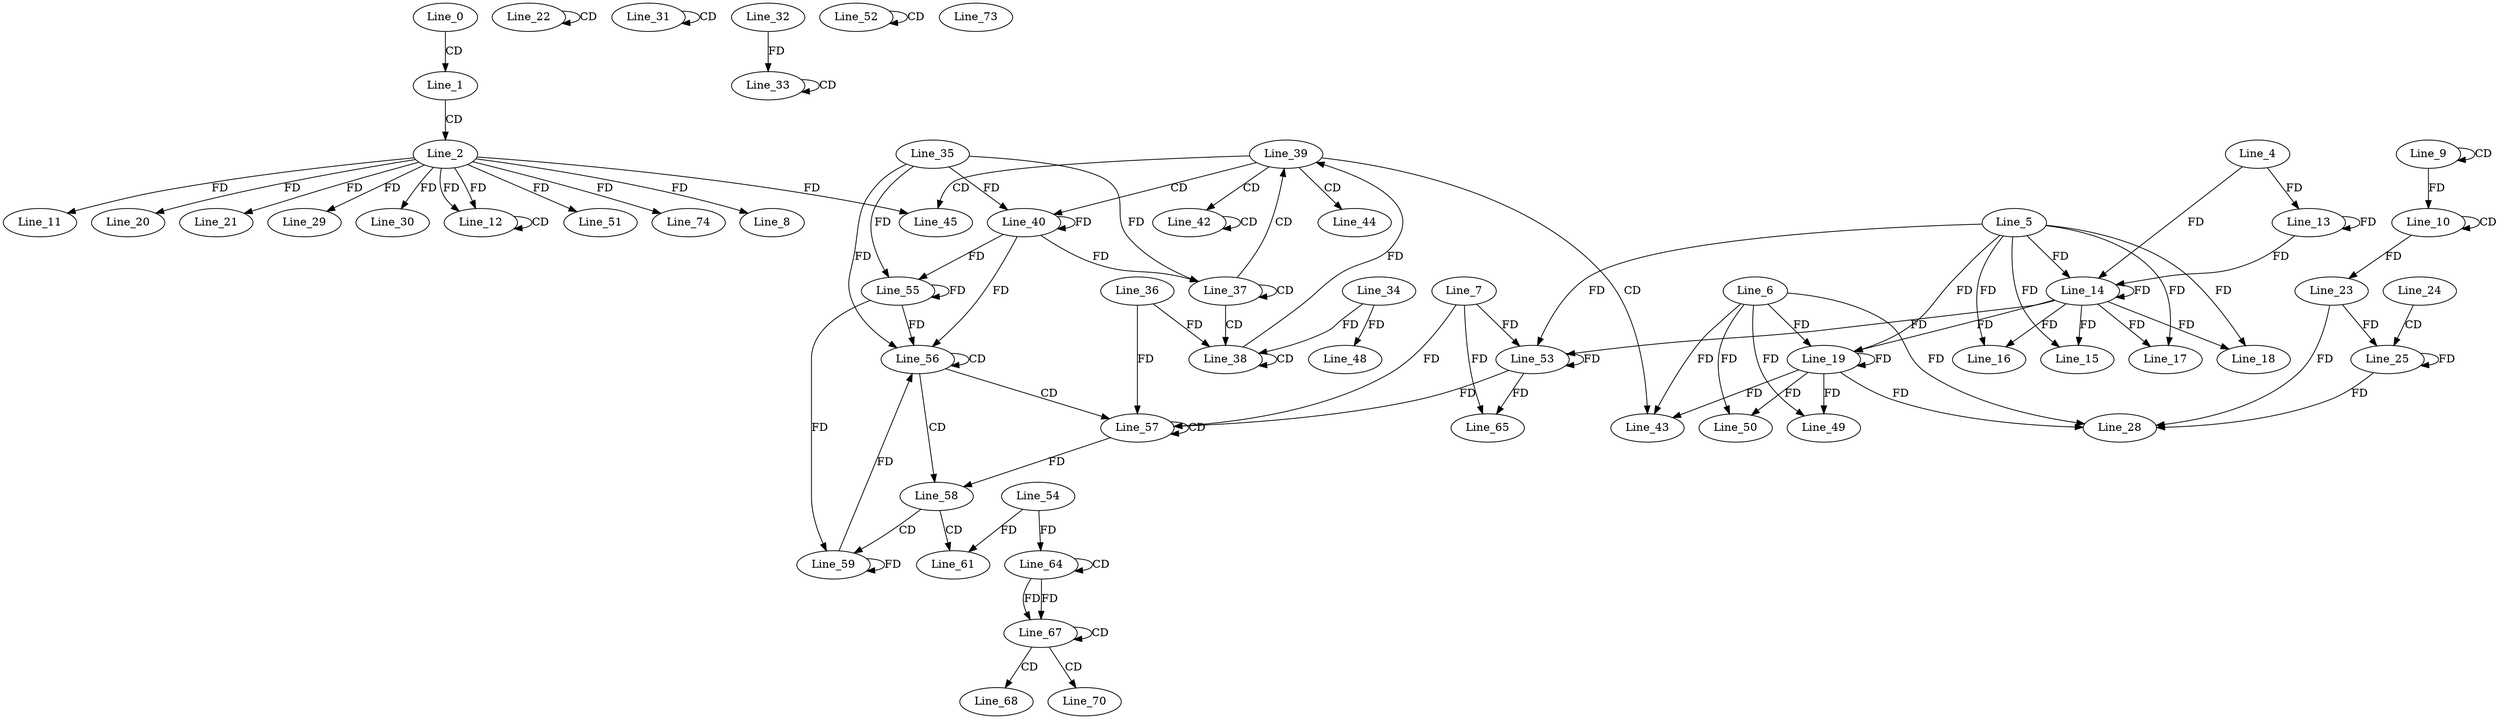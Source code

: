 digraph G {
  Line_0;
  Line_1;
  Line_2;
  Line_8;
  Line_9;
  Line_9;
  Line_10;
  Line_10;
  Line_11;
  Line_12;
  Line_12;
  Line_4;
  Line_13;
  Line_5;
  Line_14;
  Line_14;
  Line_15;
  Line_16;
  Line_17;
  Line_18;
  Line_6;
  Line_19;
  Line_19;
  Line_20;
  Line_21;
  Line_22;
  Line_22;
  Line_23;
  Line_24;
  Line_25;
  Line_23;
  Line_28;
  Line_29;
  Line_30;
  Line_31;
  Line_31;
  Line_33;
  Line_33;
  Line_32;
  Line_37;
  Line_37;
  Line_35;
  Line_38;
  Line_38;
  Line_34;
  Line_36;
  Line_39;
  Line_40;
  Line_42;
  Line_42;
  Line_43;
  Line_44;
  Line_45;
  Line_48;
  Line_49;
  Line_50;
  Line_51;
  Line_52;
  Line_52;
  Line_7;
  Line_53;
  Line_53;
  Line_55;
  Line_56;
  Line_56;
  Line_57;
  Line_57;
  Line_58;
  Line_59;
  Line_61;
  Line_54;
  Line_64;
  Line_64;
  Line_65;
  Line_67;
  Line_67;
  Line_68;
  Line_70;
  Line_73;
  Line_74;
  Line_0 -> Line_1 [ label="CD" ];
  Line_1 -> Line_2 [ label="CD" ];
  Line_2 -> Line_8 [ label="FD" ];
  Line_9 -> Line_9 [ label="CD" ];
  Line_10 -> Line_10 [ label="CD" ];
  Line_9 -> Line_10 [ label="FD" ];
  Line_2 -> Line_11 [ label="FD" ];
  Line_2 -> Line_12 [ label="FD" ];
  Line_12 -> Line_12 [ label="CD" ];
  Line_2 -> Line_12 [ label="FD" ];
  Line_4 -> Line_13 [ label="FD" ];
  Line_13 -> Line_13 [ label="FD" ];
  Line_5 -> Line_14 [ label="FD" ];
  Line_14 -> Line_14 [ label="FD" ];
  Line_4 -> Line_14 [ label="FD" ];
  Line_13 -> Line_14 [ label="FD" ];
  Line_5 -> Line_15 [ label="FD" ];
  Line_14 -> Line_15 [ label="FD" ];
  Line_5 -> Line_16 [ label="FD" ];
  Line_14 -> Line_16 [ label="FD" ];
  Line_5 -> Line_17 [ label="FD" ];
  Line_14 -> Line_17 [ label="FD" ];
  Line_5 -> Line_18 [ label="FD" ];
  Line_14 -> Line_18 [ label="FD" ];
  Line_6 -> Line_19 [ label="FD" ];
  Line_19 -> Line_19 [ label="FD" ];
  Line_5 -> Line_19 [ label="FD" ];
  Line_14 -> Line_19 [ label="FD" ];
  Line_2 -> Line_20 [ label="FD" ];
  Line_2 -> Line_21 [ label="FD" ];
  Line_22 -> Line_22 [ label="CD" ];
  Line_10 -> Line_23 [ label="FD" ];
  Line_24 -> Line_25 [ label="CD" ];
  Line_23 -> Line_25 [ label="FD" ];
  Line_25 -> Line_25 [ label="FD" ];
  Line_6 -> Line_28 [ label="FD" ];
  Line_19 -> Line_28 [ label="FD" ];
  Line_23 -> Line_28 [ label="FD" ];
  Line_25 -> Line_28 [ label="FD" ];
  Line_2 -> Line_29 [ label="FD" ];
  Line_2 -> Line_30 [ label="FD" ];
  Line_31 -> Line_31 [ label="CD" ];
  Line_33 -> Line_33 [ label="CD" ];
  Line_32 -> Line_33 [ label="FD" ];
  Line_37 -> Line_37 [ label="CD" ];
  Line_35 -> Line_37 [ label="FD" ];
  Line_37 -> Line_38 [ label="CD" ];
  Line_38 -> Line_38 [ label="CD" ];
  Line_34 -> Line_38 [ label="FD" ];
  Line_36 -> Line_38 [ label="FD" ];
  Line_37 -> Line_39 [ label="CD" ];
  Line_38 -> Line_39 [ label="FD" ];
  Line_39 -> Line_40 [ label="CD" ];
  Line_40 -> Line_40 [ label="FD" ];
  Line_35 -> Line_40 [ label="FD" ];
  Line_39 -> Line_42 [ label="CD" ];
  Line_42 -> Line_42 [ label="CD" ];
  Line_39 -> Line_43 [ label="CD" ];
  Line_6 -> Line_43 [ label="FD" ];
  Line_19 -> Line_43 [ label="FD" ];
  Line_39 -> Line_44 [ label="CD" ];
  Line_39 -> Line_45 [ label="CD" ];
  Line_2 -> Line_45 [ label="FD" ];
  Line_34 -> Line_48 [ label="FD" ];
  Line_6 -> Line_49 [ label="FD" ];
  Line_19 -> Line_49 [ label="FD" ];
  Line_6 -> Line_50 [ label="FD" ];
  Line_19 -> Line_50 [ label="FD" ];
  Line_2 -> Line_51 [ label="FD" ];
  Line_52 -> Line_52 [ label="CD" ];
  Line_7 -> Line_53 [ label="FD" ];
  Line_53 -> Line_53 [ label="FD" ];
  Line_5 -> Line_53 [ label="FD" ];
  Line_14 -> Line_53 [ label="FD" ];
  Line_40 -> Line_55 [ label="FD" ];
  Line_35 -> Line_55 [ label="FD" ];
  Line_55 -> Line_55 [ label="FD" ];
  Line_56 -> Line_56 [ label="CD" ];
  Line_40 -> Line_56 [ label="FD" ];
  Line_35 -> Line_56 [ label="FD" ];
  Line_55 -> Line_56 [ label="FD" ];
  Line_56 -> Line_57 [ label="CD" ];
  Line_57 -> Line_57 [ label="CD" ];
  Line_7 -> Line_57 [ label="FD" ];
  Line_53 -> Line_57 [ label="FD" ];
  Line_36 -> Line_57 [ label="FD" ];
  Line_56 -> Line_58 [ label="CD" ];
  Line_57 -> Line_58 [ label="FD" ];
  Line_58 -> Line_59 [ label="CD" ];
  Line_59 -> Line_59 [ label="FD" ];
  Line_55 -> Line_59 [ label="FD" ];
  Line_58 -> Line_61 [ label="CD" ];
  Line_54 -> Line_61 [ label="FD" ];
  Line_64 -> Line_64 [ label="CD" ];
  Line_54 -> Line_64 [ label="FD" ];
  Line_7 -> Line_65 [ label="FD" ];
  Line_53 -> Line_65 [ label="FD" ];
  Line_64 -> Line_67 [ label="FD" ];
  Line_67 -> Line_67 [ label="CD" ];
  Line_64 -> Line_67 [ label="FD" ];
  Line_67 -> Line_68 [ label="CD" ];
  Line_67 -> Line_70 [ label="CD" ];
  Line_2 -> Line_74 [ label="FD" ];
  Line_40 -> Line_37 [ label="FD" ];
  Line_59 -> Line_56 [ label="FD" ];
}
